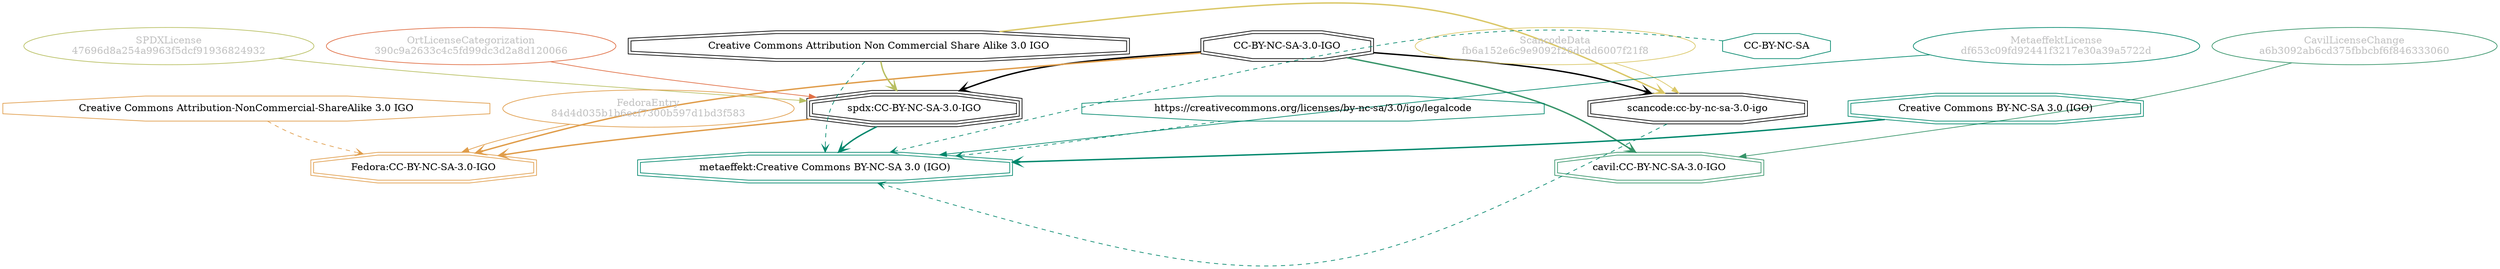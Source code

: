 strict digraph {
    node [shape=box];
    graph [splines=curved];
    994 [label="SPDXLicense\n47696d8a254a9963f5dcf91936824932"
        ,fontcolor=gray
        ,color="#b8bf62"
        ,fillcolor="beige;1"
        ,shape=ellipse];
    995 [label="spdx:CC-BY-NC-SA-3.0-IGO"
        ,shape=tripleoctagon];
    996 [label="CC-BY-NC-SA-3.0-IGO"
        ,shape=doubleoctagon];
    997 [label="Creative Commons Attribution Non Commercial Share Alike 3.0 IGO"
        ,shape=doubleoctagon];
    6147 [label="FedoraEntry\n84d4d035b1b6ecf7300b597d1bd3f583"
         ,fontcolor=gray
         ,color="#e09d4b"
         ,fillcolor="beige;1"
         ,shape=ellipse];
    6148 [label="Fedora:CC-BY-NC-SA-3.0-IGO"
         ,color="#e09d4b"
         ,shape=doubleoctagon];
    6149 [label="Creative Commons Attribution-NonCommercial-ShareAlike 3.0 IGO"
         ,color="#e09d4b"
         ,shape=octagon];
    13398 [label="ScancodeData\nfb6a152e6c9e9092f26dcdd6007f21f8"
          ,fontcolor=gray
          ,color="#dac767"
          ,fillcolor="beige;1"
          ,shape=ellipse];
    13399 [label="scancode:cc-by-nc-sa-3.0-igo"
          ,shape=doubleoctagon];
    28594 [label="OrtLicenseCategorization\n390c9a2633c4c5fd99dc3d2a8d120066"
          ,fontcolor=gray
          ,color="#e06f45"
          ,fillcolor="beige;1"
          ,shape=ellipse];
    36595 [label="CavilLicenseChange\na6b3092ab6cd375fbbcbf6f846333060"
          ,fontcolor=gray
          ,color="#379469"
          ,fillcolor="beige;1"
          ,shape=ellipse];
    36596 [label="cavil:CC-BY-NC-SA-3.0-IGO"
          ,color="#379469"
          ,shape=doubleoctagon];
    40158 [label="CC-BY-NC-SA"
          ,color="#00876c"
          ,shape=octagon];
    40170 [label="MetaeffektLicense\ndf653c09fd92441f3217e30a39a5722d"
          ,fontcolor=gray
          ,color="#00876c"
          ,fillcolor="beige;1"
          ,shape=ellipse];
    40171 [label="metaeffekt:Creative Commons BY-NC-SA 3.0 (IGO)"
          ,color="#00876c"
          ,shape=doubleoctagon];
    40172 [label="Creative Commons BY-NC-SA 3.0 (IGO)"
          ,color="#00876c"
          ,shape=doubleoctagon];
    40173 [label="https://creativecommons.org/licenses/by-nc-sa/3.0/igo/legalcode"
          ,color="#00876c"
          ,shape=octagon];
    994 -> 995 [weight=0.5
               ,color="#b8bf62"];
    995 -> 6148 [style=bold
                ,arrowhead=vee
                ,weight=0.7
                ,color="#e09d4b"];
    995 -> 40171 [style=bold
                 ,arrowhead=vee
                 ,weight=0.7
                 ,color="#00876c"];
    996 -> 995 [style=bold
               ,arrowhead=vee
               ,weight=0.7];
    996 -> 6148 [style=bold
                ,arrowhead=vee
                ,weight=0.7
                ,color="#e09d4b"];
    996 -> 13399 [style=bold
                 ,arrowhead=vee
                 ,weight=0.7];
    996 -> 36596 [style=bold
                 ,arrowhead=vee
                 ,weight=0.7
                 ,color="#379469"];
    996 -> 36596 [style=bold
                 ,arrowhead=vee
                 ,weight=0.7
                 ,color="#379469"];
    997 -> 995 [style=bold
               ,arrowhead=vee
               ,weight=0.7
               ,color="#b8bf62"];
    997 -> 13399 [style=bold
                 ,arrowhead=vee
                 ,weight=0.7
                 ,color="#dac767"];
    997 -> 40171 [style=dashed
                 ,arrowhead=vee
                 ,weight=0.5
                 ,color="#00876c"];
    6147 -> 6148 [weight=0.5
                 ,color="#e09d4b"];
    6149 -> 6148 [style=dashed
                 ,arrowhead=vee
                 ,weight=0.5
                 ,color="#e09d4b"];
    13398 -> 13399 [weight=0.5
                   ,color="#dac767"];
    13399 -> 40171 [style=dashed
                   ,arrowhead=vee
                   ,weight=0.5
                   ,color="#00876c"];
    28594 -> 995 [weight=0.5
                 ,color="#e06f45"];
    36595 -> 36596 [weight=0.5
                   ,color="#379469"];
    40158 -> 40171 [style=dashed
                   ,arrowhead=vee
                   ,weight=0.5
                   ,color="#00876c"];
    40170 -> 40171 [weight=0.5
                   ,color="#00876c"];
    40172 -> 40171 [style=bold
                   ,arrowhead=vee
                   ,weight=0.7
                   ,color="#00876c"];
    40173 -> 40171 [style=dashed
                   ,arrowhead=vee
                   ,weight=0.5
                   ,color="#00876c"];
}
